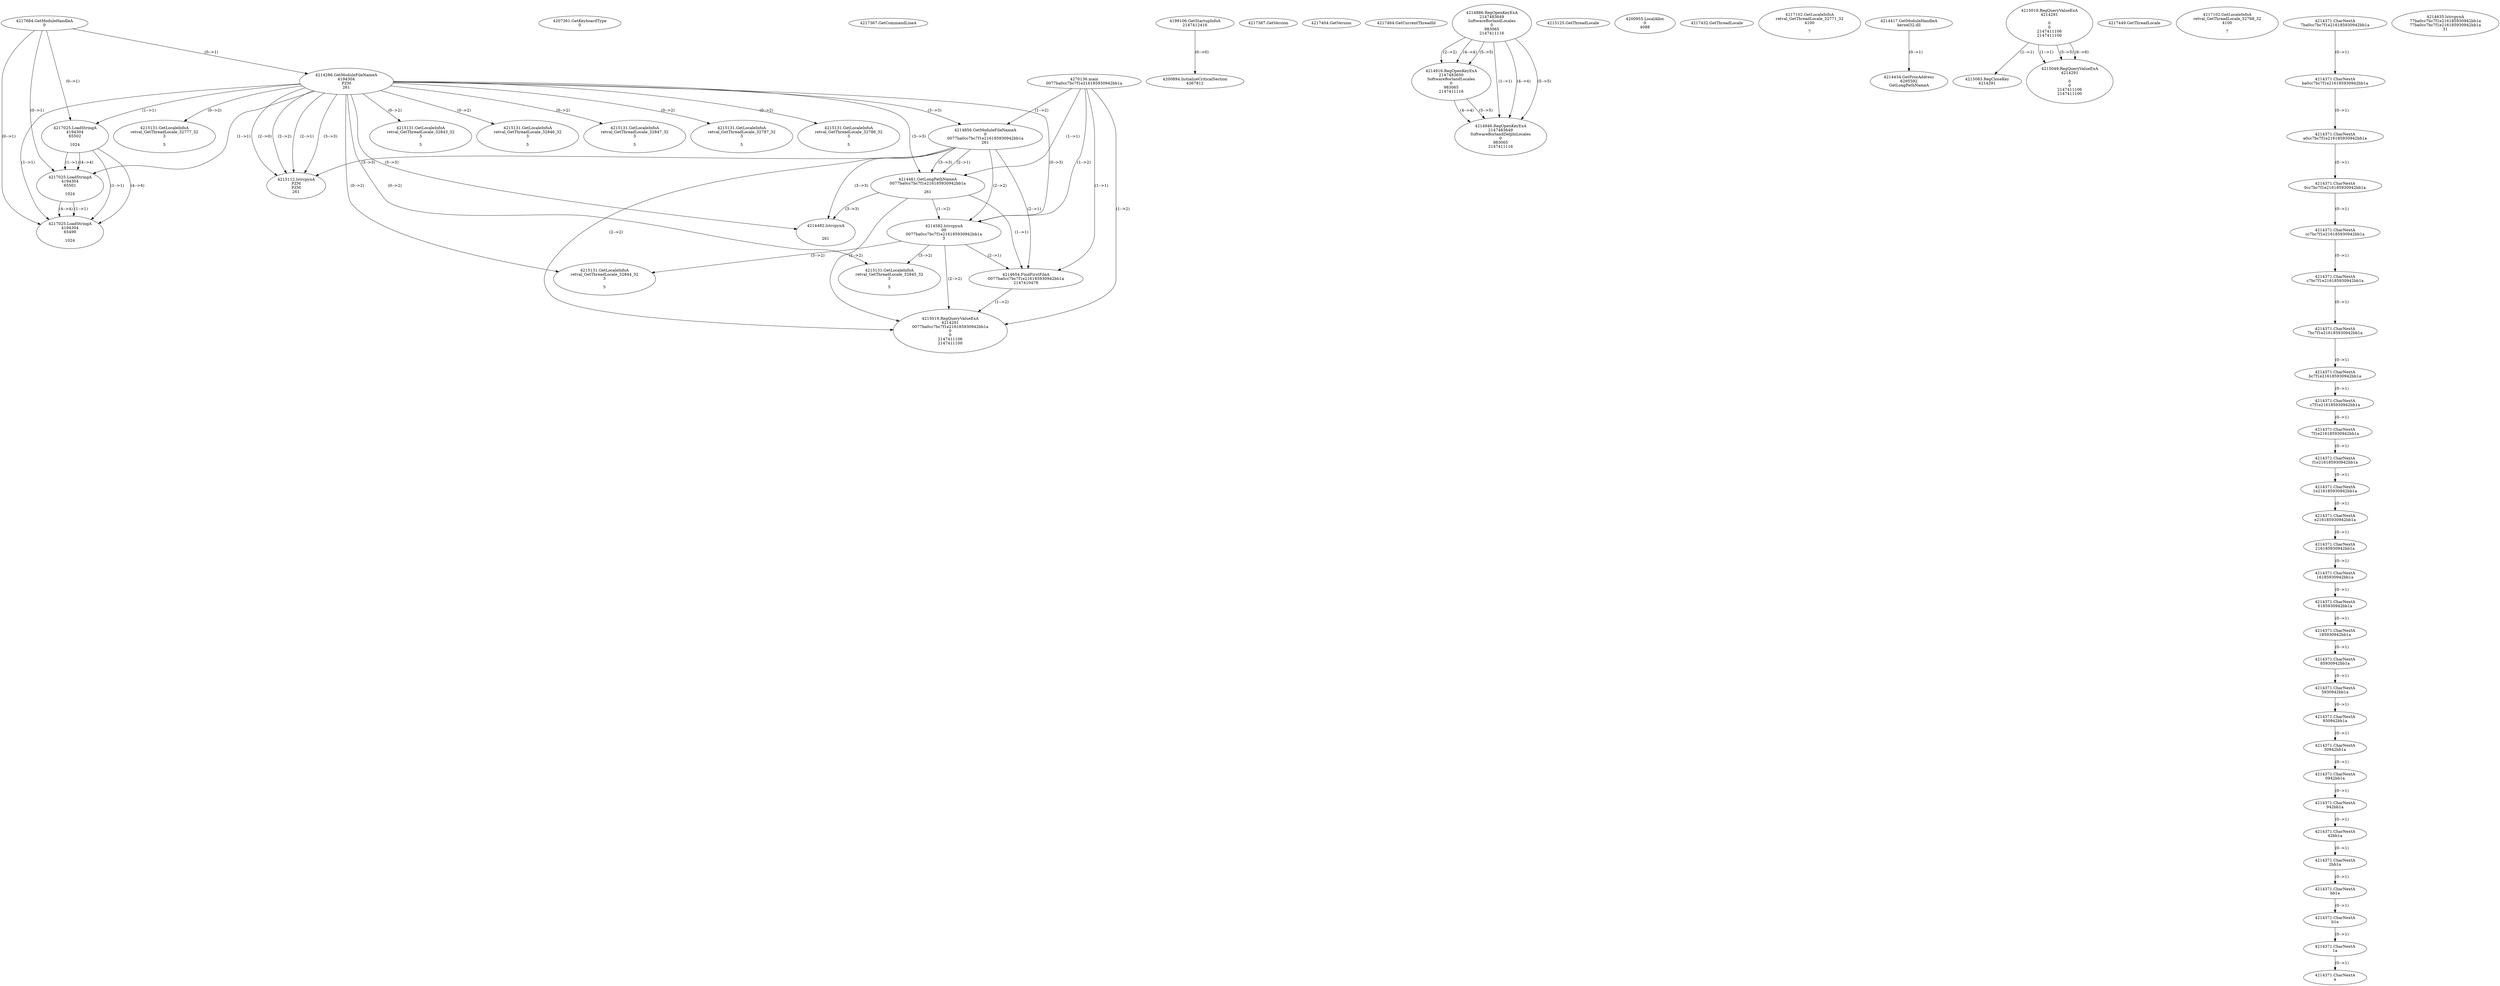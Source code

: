 // Global SCDG with merge call
digraph {
	0 [label="4270136.main
0077ba0cc7bc7f1e216185930942bb1a"]
	1 [label="4217684.GetModuleHandleA
0"]
	2 [label="4207361.GetKeyboardType
0"]
	3 [label="4217367.GetCommandLineA
"]
	4 [label="4199106.GetStartupInfoA
2147412416"]
	5 [label="4217387.GetVersion
"]
	6 [label="4217404.GetVersion
"]
	7 [label="4217464.GetCurrentThreadId
"]
	8 [label="4214286.GetModuleFileNameA
4194304
PZM
261"]
	1 -> 8 [label="(0-->1)"]
	9 [label="4214856.GetModuleFileNameA
0
0077ba0cc7bc7f1e216185930942bb1a
261"]
	0 -> 9 [label="(1-->2)"]
	8 -> 9 [label="(3-->3)"]
	10 [label="4214886.RegOpenKeyExA
2147483649
Software\Borland\Locales
0
983065
2147411116"]
	11 [label="4214916.RegOpenKeyExA
2147483650
Software\Borland\Locales
0
983065
2147411116"]
	10 -> 11 [label="(2-->2)"]
	10 -> 11 [label="(4-->4)"]
	10 -> 11 [label="(5-->5)"]
	12 [label="4214946.RegOpenKeyExA
2147483649
Software\Borland\Delphi\Locales
0
983065
2147411116"]
	10 -> 12 [label="(1-->1)"]
	10 -> 12 [label="(4-->4)"]
	11 -> 12 [label="(4-->4)"]
	10 -> 12 [label="(5-->5)"]
	11 -> 12 [label="(5-->5)"]
	13 [label="4215112.lstrcpynA
PZM
PZM
261"]
	8 -> 13 [label="(2-->1)"]
	8 -> 13 [label="(2-->2)"]
	8 -> 13 [label="(3-->3)"]
	9 -> 13 [label="(3-->3)"]
	8 -> 13 [label="(2-->0)"]
	14 [label="4215125.GetThreadLocale
"]
	15 [label="4215131.GetLocaleInfoA
retval_GetThreadLocale_32777_32
3

5"]
	8 -> 15 [label="(0-->2)"]
	16 [label="4217025.LoadStringA
4194304
65502

1024"]
	1 -> 16 [label="(0-->1)"]
	8 -> 16 [label="(1-->1)"]
	17 [label="4200894.InitializeCriticalSection
4367812"]
	4 -> 17 [label="(0-->0)"]
	18 [label="4200955.LocalAlloc
0
4088"]
	19 [label="4217432.GetThreadLocale
"]
	20 [label="4217102.GetLocaleInfoA
retval_GetThreadLocale_32771_32
4100

7"]
	21 [label="4214417.GetModuleHandleA
kernel32.dll"]
	22 [label="4214434.GetProcAddress
6295592
GetLongPathNameA"]
	21 -> 22 [label="(0-->1)"]
	23 [label="4214461.GetLongPathNameA
0077ba0cc7bc7f1e216185930942bb1a

261"]
	0 -> 23 [label="(1-->1)"]
	9 -> 23 [label="(2-->1)"]
	8 -> 23 [label="(3-->3)"]
	9 -> 23 [label="(3-->3)"]
	24 [label="4214482.lstrcpynA


261"]
	8 -> 24 [label="(3-->3)"]
	9 -> 24 [label="(3-->3)"]
	23 -> 24 [label="(3-->3)"]
	25 [label="4215019.RegQueryValueExA
4214291

0
0
2147411106
2147411100"]
	26 [label="4215083.RegCloseKey
4214291"]
	25 -> 26 [label="(1-->1)"]
	27 [label="4215131.GetLocaleInfoA
retval_GetThreadLocale_32843_32
3

5"]
	8 -> 27 [label="(0-->2)"]
	28 [label="4217449.GetThreadLocale
"]
	29 [label="4217102.GetLocaleInfoA
retval_GetThreadLocale_32768_32
4100

7"]
	30 [label="4214582.lstrcpynA
00
0077ba0cc7bc7f1e216185930942bb1a
3"]
	0 -> 30 [label="(1-->2)"]
	9 -> 30 [label="(2-->2)"]
	23 -> 30 [label="(1-->2)"]
	8 -> 30 [label="(0-->3)"]
	31 [label="4214371.CharNextA
7ba0cc7bc7f1e216185930942bb1a"]
	32 [label="4214371.CharNextA
ba0cc7bc7f1e216185930942bb1a"]
	31 -> 32 [label="(0-->1)"]
	33 [label="4214371.CharNextA
a0cc7bc7f1e216185930942bb1a"]
	32 -> 33 [label="(0-->1)"]
	34 [label="4214371.CharNextA
0cc7bc7f1e216185930942bb1a"]
	33 -> 34 [label="(0-->1)"]
	35 [label="4214371.CharNextA
cc7bc7f1e216185930942bb1a"]
	34 -> 35 [label="(0-->1)"]
	36 [label="4214371.CharNextA
c7bc7f1e216185930942bb1a"]
	35 -> 36 [label="(0-->1)"]
	37 [label="4214371.CharNextA
7bc7f1e216185930942bb1a"]
	36 -> 37 [label="(0-->1)"]
	38 [label="4214371.CharNextA
bc7f1e216185930942bb1a"]
	37 -> 38 [label="(0-->1)"]
	39 [label="4214371.CharNextA
c7f1e216185930942bb1a"]
	38 -> 39 [label="(0-->1)"]
	40 [label="4214371.CharNextA
7f1e216185930942bb1a"]
	39 -> 40 [label="(0-->1)"]
	41 [label="4214371.CharNextA
f1e216185930942bb1a"]
	40 -> 41 [label="(0-->1)"]
	42 [label="4214371.CharNextA
1e216185930942bb1a"]
	41 -> 42 [label="(0-->1)"]
	43 [label="4214371.CharNextA
e216185930942bb1a"]
	42 -> 43 [label="(0-->1)"]
	44 [label="4214371.CharNextA
216185930942bb1a"]
	43 -> 44 [label="(0-->1)"]
	45 [label="4214371.CharNextA
16185930942bb1a"]
	44 -> 45 [label="(0-->1)"]
	46 [label="4214371.CharNextA
6185930942bb1a"]
	45 -> 46 [label="(0-->1)"]
	47 [label="4214371.CharNextA
185930942bb1a"]
	46 -> 47 [label="(0-->1)"]
	48 [label="4214371.CharNextA
85930942bb1a"]
	47 -> 48 [label="(0-->1)"]
	49 [label="4214371.CharNextA
5930942bb1a"]
	48 -> 49 [label="(0-->1)"]
	50 [label="4214371.CharNextA
930942bb1a"]
	49 -> 50 [label="(0-->1)"]
	51 [label="4214371.CharNextA
30942bb1a"]
	50 -> 51 [label="(0-->1)"]
	52 [label="4214371.CharNextA
0942bb1a"]
	51 -> 52 [label="(0-->1)"]
	53 [label="4214371.CharNextA
942bb1a"]
	52 -> 53 [label="(0-->1)"]
	54 [label="4214371.CharNextA
42bb1a"]
	53 -> 54 [label="(0-->1)"]
	55 [label="4214371.CharNextA
2bb1a"]
	54 -> 55 [label="(0-->1)"]
	56 [label="4214371.CharNextA
bb1a"]
	55 -> 56 [label="(0-->1)"]
	57 [label="4214371.CharNextA
b1a"]
	56 -> 57 [label="(0-->1)"]
	58 [label="4214371.CharNextA
1a"]
	57 -> 58 [label="(0-->1)"]
	59 [label="4214371.CharNextA
a"]
	58 -> 59 [label="(0-->1)"]
	60 [label="4214635.lstrcpynA
77ba0cc7bc7f1e216185930942bb1a
77ba0cc7bc7f1e216185930942bb1a
31"]
	61 [label="4214654.FindFirstFileA
0077ba0cc7bc7f1e216185930942bb1a
2147410478"]
	0 -> 61 [label="(1-->1)"]
	9 -> 61 [label="(2-->1)"]
	23 -> 61 [label="(1-->1)"]
	30 -> 61 [label="(2-->1)"]
	62 [label="4215019.RegQueryValueExA
4214291
0077ba0cc7bc7f1e216185930942bb1a
0
0
2147411106
2147411100"]
	0 -> 62 [label="(1-->2)"]
	9 -> 62 [label="(2-->2)"]
	23 -> 62 [label="(1-->2)"]
	30 -> 62 [label="(2-->2)"]
	61 -> 62 [label="(1-->2)"]
	63 [label="4215131.GetLocaleInfoA
retval_GetThreadLocale_32844_32
3

5"]
	8 -> 63 [label="(0-->2)"]
	30 -> 63 [label="(3-->2)"]
	64 [label="4215131.GetLocaleInfoA
retval_GetThreadLocale_32845_32
3

5"]
	8 -> 64 [label="(0-->2)"]
	30 -> 64 [label="(3-->2)"]
	65 [label="4215049.RegQueryValueExA
4214291

0
0
2147411106
2147411100"]
	25 -> 65 [label="(1-->1)"]
	25 -> 65 [label="(5-->5)"]
	25 -> 65 [label="(6-->6)"]
	66 [label="4215131.GetLocaleInfoA
retval_GetThreadLocale_32846_32
3

5"]
	8 -> 66 [label="(0-->2)"]
	67 [label="4215131.GetLocaleInfoA
retval_GetThreadLocale_32847_32
3

5"]
	8 -> 67 [label="(0-->2)"]
	68 [label="4215131.GetLocaleInfoA
retval_GetThreadLocale_32787_32
3

5"]
	8 -> 68 [label="(0-->2)"]
	69 [label="4215131.GetLocaleInfoA
retval_GetThreadLocale_32786_32
3

5"]
	8 -> 69 [label="(0-->2)"]
	70 [label="4217025.LoadStringA
4194304
65501

1024"]
	1 -> 70 [label="(0-->1)"]
	8 -> 70 [label="(1-->1)"]
	16 -> 70 [label="(1-->1)"]
	16 -> 70 [label="(4-->4)"]
	71 [label="4217025.LoadStringA
4194304
65499

1024"]
	1 -> 71 [label="(0-->1)"]
	8 -> 71 [label="(1-->1)"]
	16 -> 71 [label="(1-->1)"]
	70 -> 71 [label="(1-->1)"]
	16 -> 71 [label="(4-->4)"]
	70 -> 71 [label="(4-->4)"]
}
